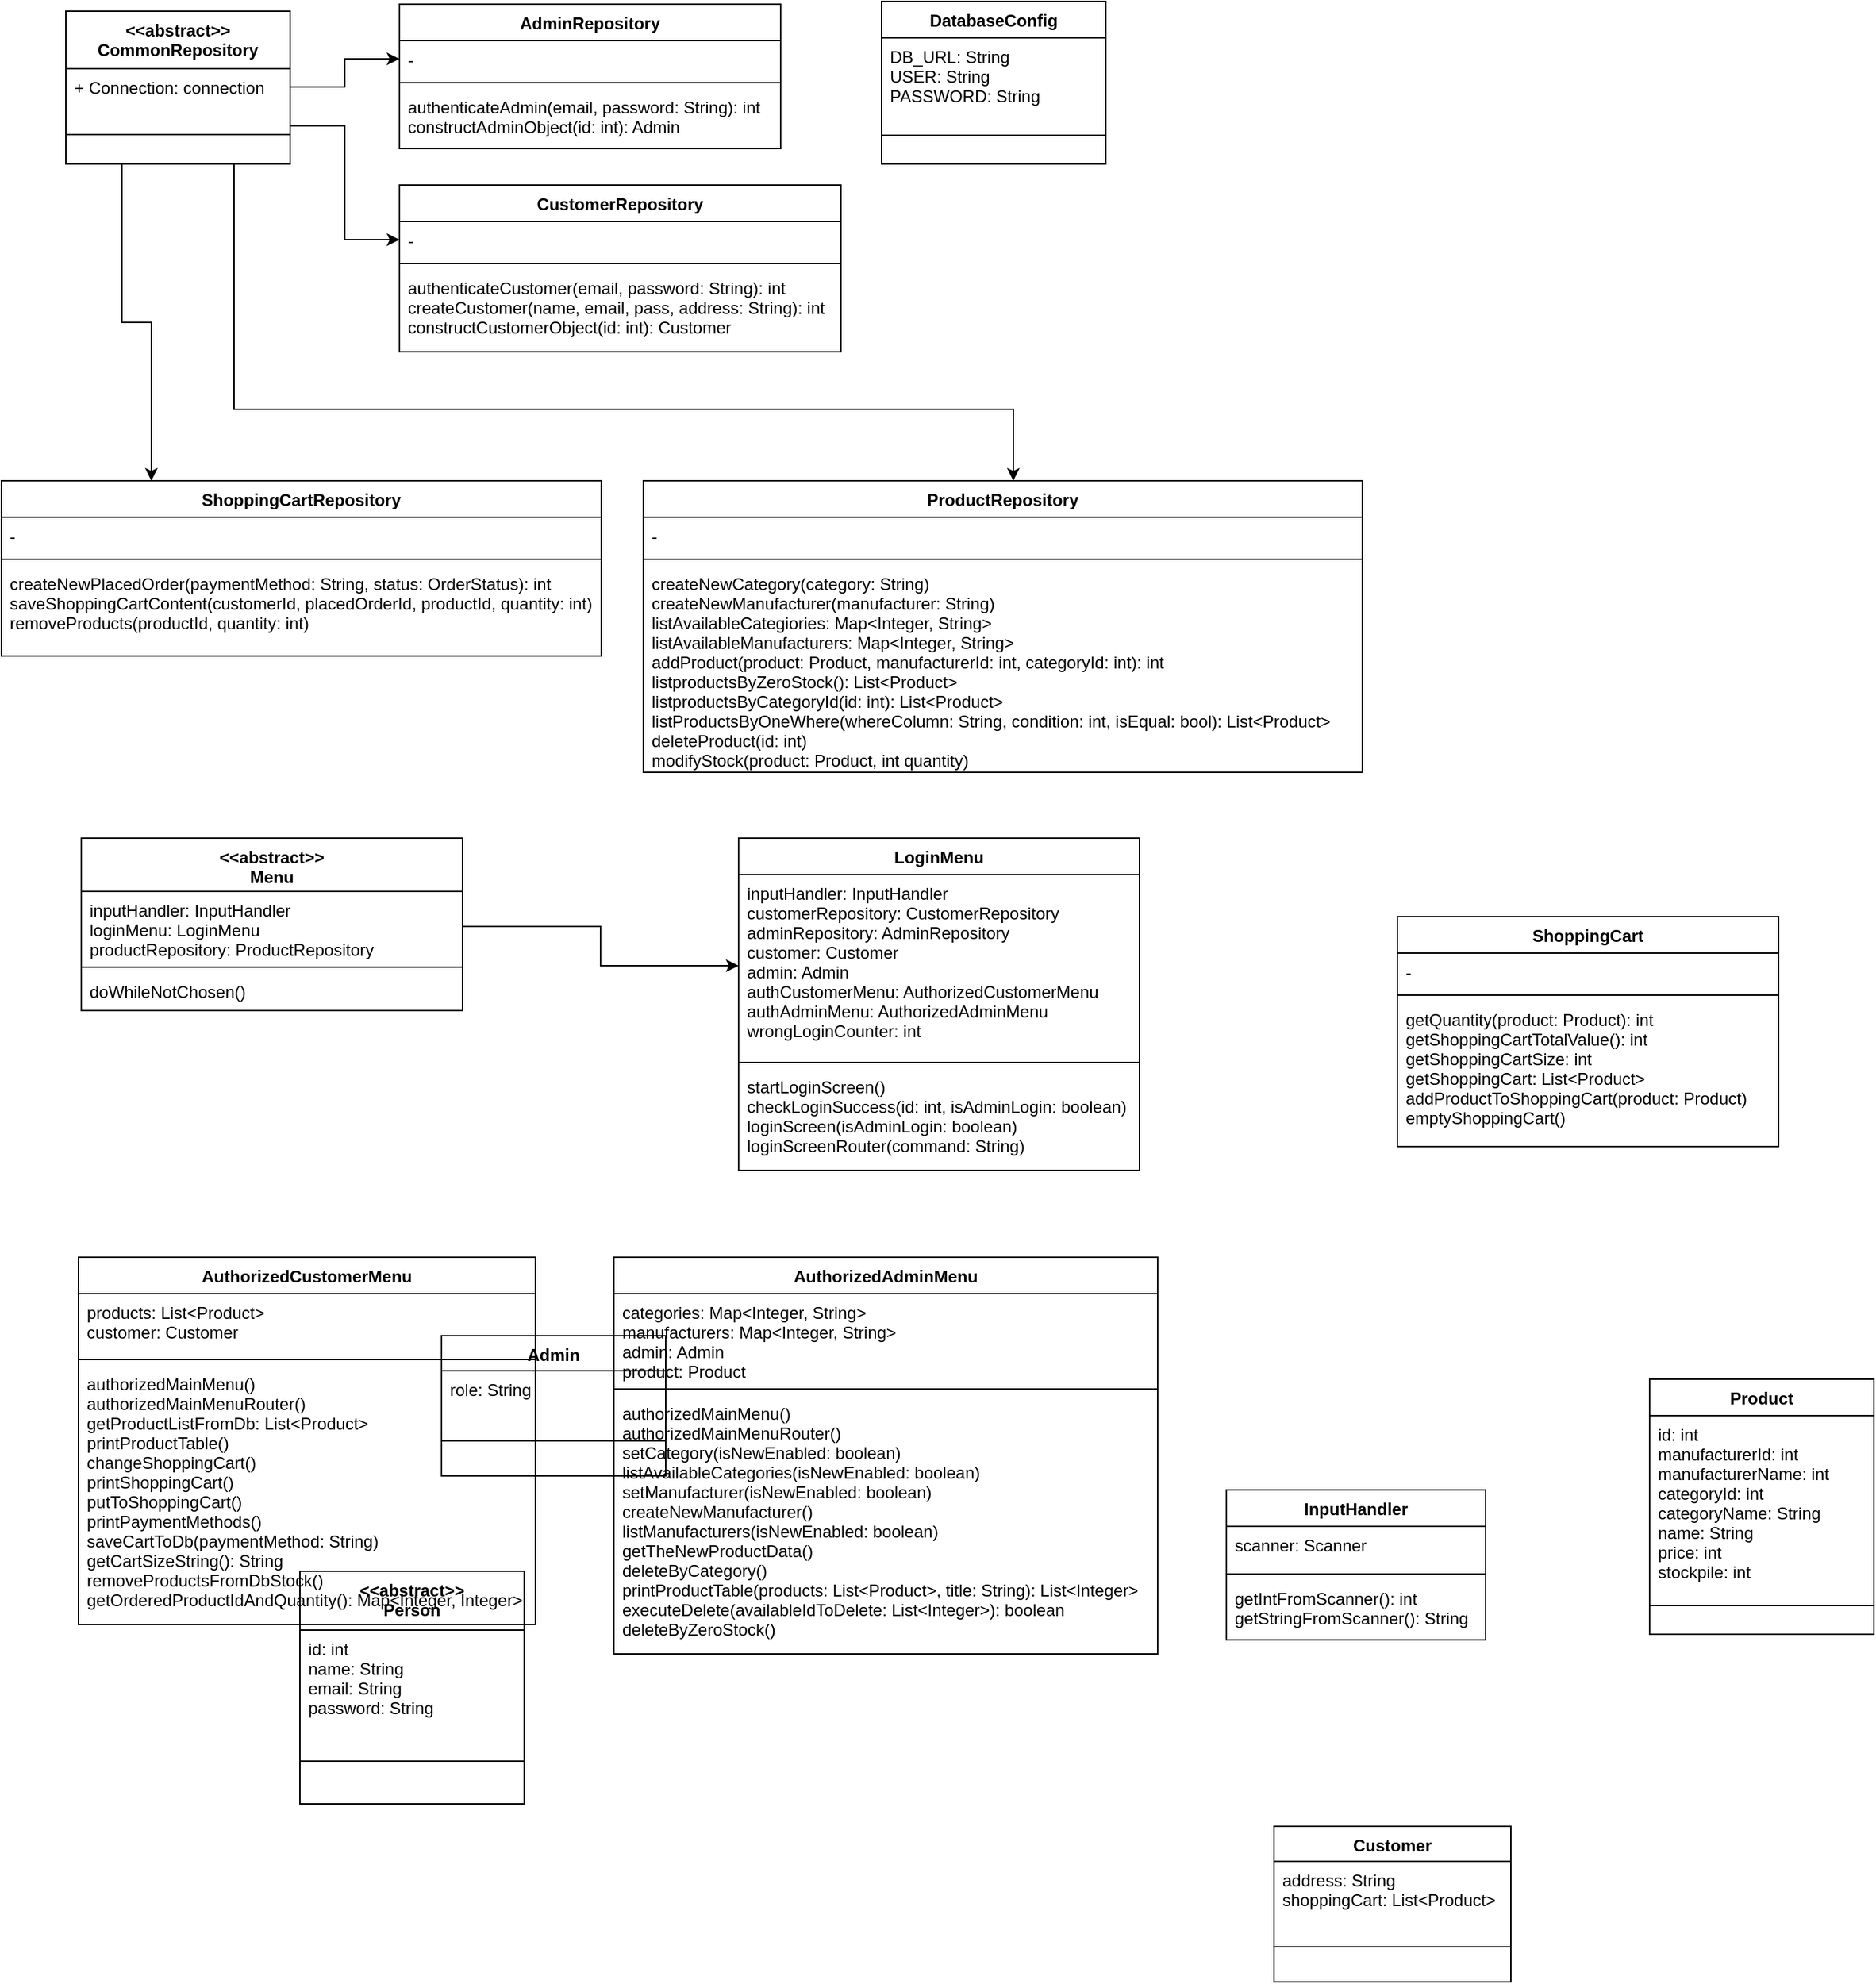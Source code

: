 <mxfile version="16.5.6" type="github">
  <diagram id="Z9Faffj7i-ukGWr66sX4" name="Page-1">
    <mxGraphModel dx="2651" dy="927" grid="0" gridSize="10" guides="1" tooltips="1" connect="1" arrows="1" fold="1" page="1" pageScale="1" pageWidth="827" pageHeight="1169" math="0" shadow="0">
      <root>
        <mxCell id="0" />
        <mxCell id="1" parent="0" />
        <mxCell id="MF9ZLf0BZo5JY9_R4jr4-91" style="edgeStyle=orthogonalEdgeStyle;rounded=0;orthogonalLoop=1;jettySize=auto;html=1;exitX=1;exitY=0.75;exitDx=0;exitDy=0;entryX=0;entryY=0.5;entryDx=0;entryDy=0;" edge="1" parent="1" source="MF9ZLf0BZo5JY9_R4jr4-1" target="MF9ZLf0BZo5JY9_R4jr4-25">
          <mxGeometry relative="1" as="geometry" />
        </mxCell>
        <mxCell id="MF9ZLf0BZo5JY9_R4jr4-92" style="edgeStyle=orthogonalEdgeStyle;rounded=0;orthogonalLoop=1;jettySize=auto;html=1;exitX=0.75;exitY=1;exitDx=0;exitDy=0;" edge="1" parent="1" source="MF9ZLf0BZo5JY9_R4jr4-1" target="MF9ZLf0BZo5JY9_R4jr4-37">
          <mxGeometry relative="1" as="geometry">
            <Array as="points">
              <mxPoint x="143" y="309" />
              <mxPoint x="699" y="309" />
            </Array>
          </mxGeometry>
        </mxCell>
        <mxCell id="MF9ZLf0BZo5JY9_R4jr4-93" style="edgeStyle=orthogonalEdgeStyle;rounded=0;orthogonalLoop=1;jettySize=auto;html=1;exitX=0.25;exitY=1;exitDx=0;exitDy=0;entryX=0.25;entryY=0;entryDx=0;entryDy=0;" edge="1" parent="1" source="MF9ZLf0BZo5JY9_R4jr4-1" target="MF9ZLf0BZo5JY9_R4jr4-41">
          <mxGeometry relative="1" as="geometry">
            <Array as="points">
              <mxPoint x="63" y="247" />
              <mxPoint x="84" y="247" />
            </Array>
          </mxGeometry>
        </mxCell>
        <mxCell id="MF9ZLf0BZo5JY9_R4jr4-1" value="&lt;&lt;abstract&gt;&gt;&#xa;CommonRepository" style="swimlane;fontStyle=1;align=center;verticalAlign=top;childLayout=stackLayout;horizontal=1;startSize=41;horizontalStack=0;resizeParent=1;resizeParentMax=0;resizeLast=0;collapsible=1;marginBottom=0;" vertex="1" parent="1">
          <mxGeometry x="23" y="25" width="160" height="109" as="geometry" />
        </mxCell>
        <mxCell id="MF9ZLf0BZo5JY9_R4jr4-2" value="+ Connection: connection" style="text;strokeColor=none;fillColor=none;align=left;verticalAlign=top;spacingLeft=4;spacingRight=4;overflow=hidden;rotatable=0;points=[[0,0.5],[1,0.5]];portConstraint=eastwest;" vertex="1" parent="MF9ZLf0BZo5JY9_R4jr4-1">
          <mxGeometry y="41" width="160" height="26" as="geometry" />
        </mxCell>
        <mxCell id="MF9ZLf0BZo5JY9_R4jr4-3" value="" style="line;strokeWidth=1;fillColor=none;align=left;verticalAlign=middle;spacingTop=-1;spacingLeft=3;spacingRight=3;rotatable=0;labelPosition=right;points=[];portConstraint=eastwest;" vertex="1" parent="MF9ZLf0BZo5JY9_R4jr4-1">
          <mxGeometry y="67" width="160" height="42" as="geometry" />
        </mxCell>
        <mxCell id="MF9ZLf0BZo5JY9_R4jr4-24" value="CustomerRepository" style="swimlane;fontStyle=1;align=center;verticalAlign=top;childLayout=stackLayout;horizontal=1;startSize=26;horizontalStack=0;resizeParent=1;resizeParentMax=0;resizeLast=0;collapsible=1;marginBottom=0;" vertex="1" parent="1">
          <mxGeometry x="261" y="149" width="315" height="119" as="geometry" />
        </mxCell>
        <mxCell id="MF9ZLf0BZo5JY9_R4jr4-25" value="-" style="text;strokeColor=none;fillColor=none;align=left;verticalAlign=top;spacingLeft=4;spacingRight=4;overflow=hidden;rotatable=0;points=[[0,0.5],[1,0.5]];portConstraint=eastwest;" vertex="1" parent="MF9ZLf0BZo5JY9_R4jr4-24">
          <mxGeometry y="26" width="315" height="26" as="geometry" />
        </mxCell>
        <mxCell id="MF9ZLf0BZo5JY9_R4jr4-26" value="" style="line;strokeWidth=1;fillColor=none;align=left;verticalAlign=middle;spacingTop=-1;spacingLeft=3;spacingRight=3;rotatable=0;labelPosition=right;points=[];portConstraint=eastwest;" vertex="1" parent="MF9ZLf0BZo5JY9_R4jr4-24">
          <mxGeometry y="52" width="315" height="8" as="geometry" />
        </mxCell>
        <mxCell id="MF9ZLf0BZo5JY9_R4jr4-27" value="authenticateCustomer(email, password: String): int&#xa;createCustomer(name, email, pass, address: String): int&#xa;constructCustomerObject(id: int): Customer&#xa;" style="text;strokeColor=none;fillColor=none;align=left;verticalAlign=top;spacingLeft=4;spacingRight=4;overflow=hidden;rotatable=0;points=[[0,0.5],[1,0.5]];portConstraint=eastwest;" vertex="1" parent="MF9ZLf0BZo5JY9_R4jr4-24">
          <mxGeometry y="60" width="315" height="59" as="geometry" />
        </mxCell>
        <mxCell id="MF9ZLf0BZo5JY9_R4jr4-28" value="AdminRepository" style="swimlane;fontStyle=1;align=center;verticalAlign=top;childLayout=stackLayout;horizontal=1;startSize=26;horizontalStack=0;resizeParent=1;resizeParentMax=0;resizeLast=0;collapsible=1;marginBottom=0;" vertex="1" parent="1">
          <mxGeometry x="261" y="20" width="272" height="103" as="geometry" />
        </mxCell>
        <mxCell id="MF9ZLf0BZo5JY9_R4jr4-29" value="-" style="text;strokeColor=none;fillColor=none;align=left;verticalAlign=top;spacingLeft=4;spacingRight=4;overflow=hidden;rotatable=0;points=[[0,0.5],[1,0.5]];portConstraint=eastwest;" vertex="1" parent="MF9ZLf0BZo5JY9_R4jr4-28">
          <mxGeometry y="26" width="272" height="26" as="geometry" />
        </mxCell>
        <mxCell id="MF9ZLf0BZo5JY9_R4jr4-30" value="" style="line;strokeWidth=1;fillColor=none;align=left;verticalAlign=middle;spacingTop=-1;spacingLeft=3;spacingRight=3;rotatable=0;labelPosition=right;points=[];portConstraint=eastwest;" vertex="1" parent="MF9ZLf0BZo5JY9_R4jr4-28">
          <mxGeometry y="52" width="272" height="8" as="geometry" />
        </mxCell>
        <mxCell id="MF9ZLf0BZo5JY9_R4jr4-31" value="authenticateAdmin(email, password: String): int&#xa;constructAdminObject(id: int): Admin" style="text;strokeColor=none;fillColor=none;align=left;verticalAlign=top;spacingLeft=4;spacingRight=4;overflow=hidden;rotatable=0;points=[[0,0.5],[1,0.5]];portConstraint=eastwest;" vertex="1" parent="MF9ZLf0BZo5JY9_R4jr4-28">
          <mxGeometry y="60" width="272" height="43" as="geometry" />
        </mxCell>
        <mxCell id="MF9ZLf0BZo5JY9_R4jr4-33" value="&lt;&lt;abstract&gt;&gt;&#xa;Person" style="swimlane;fontStyle=1;align=center;verticalAlign=top;childLayout=stackLayout;horizontal=1;startSize=42;horizontalStack=0;resizeParent=1;resizeParentMax=0;resizeLast=0;collapsible=1;marginBottom=0;" vertex="1" parent="1">
          <mxGeometry x="190" y="1138" width="160" height="166" as="geometry" />
        </mxCell>
        <mxCell id="MF9ZLf0BZo5JY9_R4jr4-34" value="id: int&#xa;name: String&#xa;email: String&#xa;password: String" style="text;strokeColor=none;fillColor=none;align=left;verticalAlign=top;spacingLeft=4;spacingRight=4;overflow=hidden;rotatable=0;points=[[0,0.5],[1,0.5]];portConstraint=eastwest;" vertex="1" parent="MF9ZLf0BZo5JY9_R4jr4-33">
          <mxGeometry y="42" width="160" height="63" as="geometry" />
        </mxCell>
        <mxCell id="MF9ZLf0BZo5JY9_R4jr4-35" value="" style="line;strokeWidth=1;fillColor=none;align=left;verticalAlign=middle;spacingTop=-1;spacingLeft=3;spacingRight=3;rotatable=0;labelPosition=right;points=[];portConstraint=eastwest;" vertex="1" parent="MF9ZLf0BZo5JY9_R4jr4-33">
          <mxGeometry y="105" width="160" height="61" as="geometry" />
        </mxCell>
        <mxCell id="MF9ZLf0BZo5JY9_R4jr4-37" value="ProductRepository" style="swimlane;fontStyle=1;align=center;verticalAlign=top;childLayout=stackLayout;horizontal=1;startSize=26;horizontalStack=0;resizeParent=1;resizeParentMax=0;resizeLast=0;collapsible=1;marginBottom=0;" vertex="1" parent="1">
          <mxGeometry x="435" y="360" width="513" height="208" as="geometry" />
        </mxCell>
        <mxCell id="MF9ZLf0BZo5JY9_R4jr4-38" value="-" style="text;strokeColor=none;fillColor=none;align=left;verticalAlign=top;spacingLeft=4;spacingRight=4;overflow=hidden;rotatable=0;points=[[0,0.5],[1,0.5]];portConstraint=eastwest;" vertex="1" parent="MF9ZLf0BZo5JY9_R4jr4-37">
          <mxGeometry y="26" width="513" height="26" as="geometry" />
        </mxCell>
        <mxCell id="MF9ZLf0BZo5JY9_R4jr4-39" value="" style="line;strokeWidth=1;fillColor=none;align=left;verticalAlign=middle;spacingTop=-1;spacingLeft=3;spacingRight=3;rotatable=0;labelPosition=right;points=[];portConstraint=eastwest;" vertex="1" parent="MF9ZLf0BZo5JY9_R4jr4-37">
          <mxGeometry y="52" width="513" height="8" as="geometry" />
        </mxCell>
        <mxCell id="MF9ZLf0BZo5JY9_R4jr4-40" value="createNewCategory(category: String)&#xa;createNewManufacturer(manufacturer: String)&#xa;listAvailableCategiories: Map&lt;Integer, String&gt;&#xa;listAvailableManufacturers: Map&lt;Integer, String&gt;&#xa;addProduct(product: Product, manufacturerId: int, categoryId: int): int&#xa;listproductsByZeroStock(): List&lt;Product&gt;&#xa;listproductsByCategoryId(id: int): List&lt;Product&gt;&#xa;listProductsByOneWhere(whereColumn: String, condition: int, isEqual: bool): List&lt;Product&gt;&#xa;deleteProduct(id: int)&#xa;modifyStock(product: Product, int quantity)&#xa;&#xa;" style="text;strokeColor=none;fillColor=none;align=left;verticalAlign=top;spacingLeft=4;spacingRight=4;overflow=hidden;rotatable=0;points=[[0,0.5],[1,0.5]];portConstraint=eastwest;" vertex="1" parent="MF9ZLf0BZo5JY9_R4jr4-37">
          <mxGeometry y="60" width="513" height="148" as="geometry" />
        </mxCell>
        <mxCell id="MF9ZLf0BZo5JY9_R4jr4-41" value="ShoppingCartRepository" style="swimlane;fontStyle=1;align=center;verticalAlign=top;childLayout=stackLayout;horizontal=1;startSize=26;horizontalStack=0;resizeParent=1;resizeParentMax=0;resizeLast=0;collapsible=1;marginBottom=0;" vertex="1" parent="1">
          <mxGeometry x="-23" y="360" width="428" height="125" as="geometry" />
        </mxCell>
        <mxCell id="MF9ZLf0BZo5JY9_R4jr4-42" value="-" style="text;strokeColor=none;fillColor=none;align=left;verticalAlign=top;spacingLeft=4;spacingRight=4;overflow=hidden;rotatable=0;points=[[0,0.5],[1,0.5]];portConstraint=eastwest;" vertex="1" parent="MF9ZLf0BZo5JY9_R4jr4-41">
          <mxGeometry y="26" width="428" height="26" as="geometry" />
        </mxCell>
        <mxCell id="MF9ZLf0BZo5JY9_R4jr4-43" value="" style="line;strokeWidth=1;fillColor=none;align=left;verticalAlign=middle;spacingTop=-1;spacingLeft=3;spacingRight=3;rotatable=0;labelPosition=right;points=[];portConstraint=eastwest;" vertex="1" parent="MF9ZLf0BZo5JY9_R4jr4-41">
          <mxGeometry y="52" width="428" height="8" as="geometry" />
        </mxCell>
        <mxCell id="MF9ZLf0BZo5JY9_R4jr4-44" value="createNewPlacedOrder(paymentMethod: String, status: OrderStatus): int&#xa;saveShoppingCartContent(customerId, placedOrderId, productId, quantity: int)&#xa;removeProducts(productId, quantity: int)" style="text;strokeColor=none;fillColor=none;align=left;verticalAlign=top;spacingLeft=4;spacingRight=4;overflow=hidden;rotatable=0;points=[[0,0.5],[1,0.5]];portConstraint=eastwest;" vertex="1" parent="MF9ZLf0BZo5JY9_R4jr4-41">
          <mxGeometry y="60" width="428" height="65" as="geometry" />
        </mxCell>
        <mxCell id="MF9ZLf0BZo5JY9_R4jr4-45" value="DatabaseConfig" style="swimlane;fontStyle=1;align=center;verticalAlign=top;childLayout=stackLayout;horizontal=1;startSize=26;horizontalStack=0;resizeParent=1;resizeParentMax=0;resizeLast=0;collapsible=1;marginBottom=0;" vertex="1" parent="1">
          <mxGeometry x="605" y="18" width="160" height="116" as="geometry" />
        </mxCell>
        <mxCell id="MF9ZLf0BZo5JY9_R4jr4-46" value="DB_URL: String&#xa;USER: String&#xa;PASSWORD: String" style="text;strokeColor=none;fillColor=none;align=left;verticalAlign=top;spacingLeft=4;spacingRight=4;overflow=hidden;rotatable=0;points=[[0,0.5],[1,0.5]];portConstraint=eastwest;" vertex="1" parent="MF9ZLf0BZo5JY9_R4jr4-45">
          <mxGeometry y="26" width="160" height="49" as="geometry" />
        </mxCell>
        <mxCell id="MF9ZLf0BZo5JY9_R4jr4-47" value="" style="line;strokeWidth=1;fillColor=none;align=left;verticalAlign=middle;spacingTop=-1;spacingLeft=3;spacingRight=3;rotatable=0;labelPosition=right;points=[];portConstraint=eastwest;" vertex="1" parent="MF9ZLf0BZo5JY9_R4jr4-45">
          <mxGeometry y="75" width="160" height="41" as="geometry" />
        </mxCell>
        <mxCell id="MF9ZLf0BZo5JY9_R4jr4-49" value="Admin" style="swimlane;fontStyle=1;align=center;verticalAlign=top;childLayout=stackLayout;horizontal=1;startSize=25;horizontalStack=0;resizeParent=1;resizeParentMax=0;resizeLast=0;collapsible=1;marginBottom=0;" vertex="1" parent="1">
          <mxGeometry x="291" y="970" width="160" height="100" as="geometry" />
        </mxCell>
        <mxCell id="MF9ZLf0BZo5JY9_R4jr4-50" value="role: String" style="text;strokeColor=none;fillColor=none;align=left;verticalAlign=top;spacingLeft=4;spacingRight=4;overflow=hidden;rotatable=0;points=[[0,0.5],[1,0.5]];portConstraint=eastwest;" vertex="1" parent="MF9ZLf0BZo5JY9_R4jr4-49">
          <mxGeometry y="25" width="160" height="25" as="geometry" />
        </mxCell>
        <mxCell id="MF9ZLf0BZo5JY9_R4jr4-51" value="" style="line;strokeWidth=1;fillColor=none;align=left;verticalAlign=middle;spacingTop=-1;spacingLeft=3;spacingRight=3;rotatable=0;labelPosition=right;points=[];portConstraint=eastwest;" vertex="1" parent="MF9ZLf0BZo5JY9_R4jr4-49">
          <mxGeometry y="50" width="160" height="50" as="geometry" />
        </mxCell>
        <mxCell id="MF9ZLf0BZo5JY9_R4jr4-52" value="Customer" style="swimlane;fontStyle=1;align=center;verticalAlign=top;childLayout=stackLayout;horizontal=1;startSize=25;horizontalStack=0;resizeParent=1;resizeParentMax=0;resizeLast=0;collapsible=1;marginBottom=0;" vertex="1" parent="1">
          <mxGeometry x="885" y="1320" width="169" height="111" as="geometry" />
        </mxCell>
        <mxCell id="MF9ZLf0BZo5JY9_R4jr4-53" value="address: String&#xa;shoppingCart: List&lt;Product&gt;" style="text;strokeColor=none;fillColor=none;align=left;verticalAlign=top;spacingLeft=4;spacingRight=4;overflow=hidden;rotatable=0;points=[[0,0.5],[1,0.5]];portConstraint=eastwest;" vertex="1" parent="MF9ZLf0BZo5JY9_R4jr4-52">
          <mxGeometry y="25" width="169" height="36" as="geometry" />
        </mxCell>
        <mxCell id="MF9ZLf0BZo5JY9_R4jr4-54" value="" style="line;strokeWidth=1;fillColor=none;align=left;verticalAlign=middle;spacingTop=-1;spacingLeft=3;spacingRight=3;rotatable=0;labelPosition=right;points=[];portConstraint=eastwest;" vertex="1" parent="MF9ZLf0BZo5JY9_R4jr4-52">
          <mxGeometry y="61" width="169" height="50" as="geometry" />
        </mxCell>
        <mxCell id="MF9ZLf0BZo5JY9_R4jr4-55" value="Product" style="swimlane;fontStyle=1;align=center;verticalAlign=top;childLayout=stackLayout;horizontal=1;startSize=26;horizontalStack=0;resizeParent=1;resizeParentMax=0;resizeLast=0;collapsible=1;marginBottom=0;" vertex="1" parent="1">
          <mxGeometry x="1153" y="1001" width="160" height="182" as="geometry" />
        </mxCell>
        <mxCell id="MF9ZLf0BZo5JY9_R4jr4-56" value="id: int&#xa;manufacturerId: int&#xa;manufacturerName: int&#xa;categoryId: int&#xa;categoryName: String&#xa;name: String&#xa;price: int&#xa;stockpile: int" style="text;strokeColor=none;fillColor=none;align=left;verticalAlign=top;spacingLeft=4;spacingRight=4;overflow=hidden;rotatable=0;points=[[0,0.5],[1,0.5]];portConstraint=eastwest;" vertex="1" parent="MF9ZLf0BZo5JY9_R4jr4-55">
          <mxGeometry y="26" width="160" height="115" as="geometry" />
        </mxCell>
        <mxCell id="MF9ZLf0BZo5JY9_R4jr4-57" value="" style="line;strokeWidth=1;fillColor=none;align=left;verticalAlign=middle;spacingTop=-1;spacingLeft=3;spacingRight=3;rotatable=0;labelPosition=right;points=[];portConstraint=eastwest;" vertex="1" parent="MF9ZLf0BZo5JY9_R4jr4-55">
          <mxGeometry y="141" width="160" height="41" as="geometry" />
        </mxCell>
        <mxCell id="MF9ZLf0BZo5JY9_R4jr4-61" value="ShoppingCart" style="swimlane;fontStyle=1;align=center;verticalAlign=top;childLayout=stackLayout;horizontal=1;startSize=26;horizontalStack=0;resizeParent=1;resizeParentMax=0;resizeLast=0;collapsible=1;marginBottom=0;" vertex="1" parent="1">
          <mxGeometry x="973" y="671" width="272" height="164" as="geometry" />
        </mxCell>
        <mxCell id="MF9ZLf0BZo5JY9_R4jr4-62" value="-" style="text;strokeColor=none;fillColor=none;align=left;verticalAlign=top;spacingLeft=4;spacingRight=4;overflow=hidden;rotatable=0;points=[[0,0.5],[1,0.5]];portConstraint=eastwest;" vertex="1" parent="MF9ZLf0BZo5JY9_R4jr4-61">
          <mxGeometry y="26" width="272" height="26" as="geometry" />
        </mxCell>
        <mxCell id="MF9ZLf0BZo5JY9_R4jr4-63" value="" style="line;strokeWidth=1;fillColor=none;align=left;verticalAlign=middle;spacingTop=-1;spacingLeft=3;spacingRight=3;rotatable=0;labelPosition=right;points=[];portConstraint=eastwest;" vertex="1" parent="MF9ZLf0BZo5JY9_R4jr4-61">
          <mxGeometry y="52" width="272" height="8" as="geometry" />
        </mxCell>
        <mxCell id="MF9ZLf0BZo5JY9_R4jr4-64" value="getQuantity(product: Product): int&#xa;getShoppingCartTotalValue(): int&#xa;getShoppingCartSize: int&#xa;getShoppingCart: List&lt;Product&gt;&#xa;addProductToShoppingCart(product: Product)&#xa;emptyShoppingCart()" style="text;strokeColor=none;fillColor=none;align=left;verticalAlign=top;spacingLeft=4;spacingRight=4;overflow=hidden;rotatable=0;points=[[0,0.5],[1,0.5]];portConstraint=eastwest;" vertex="1" parent="MF9ZLf0BZo5JY9_R4jr4-61">
          <mxGeometry y="60" width="272" height="104" as="geometry" />
        </mxCell>
        <mxCell id="MF9ZLf0BZo5JY9_R4jr4-65" value="&lt;&lt;abstract&gt;&gt;&#xa;Menu" style="swimlane;fontStyle=1;align=center;verticalAlign=top;childLayout=stackLayout;horizontal=1;startSize=38;horizontalStack=0;resizeParent=1;resizeParentMax=0;resizeLast=0;collapsible=1;marginBottom=0;" vertex="1" parent="1">
          <mxGeometry x="34" y="615" width="272" height="123" as="geometry" />
        </mxCell>
        <mxCell id="MF9ZLf0BZo5JY9_R4jr4-66" value="inputHandler: InputHandler&#xa;loginMenu: LoginMenu&#xa;productRepository: ProductRepository" style="text;strokeColor=none;fillColor=none;align=left;verticalAlign=top;spacingLeft=4;spacingRight=4;overflow=hidden;rotatable=0;points=[[0,0.5],[1,0.5]];portConstraint=eastwest;" vertex="1" parent="MF9ZLf0BZo5JY9_R4jr4-65">
          <mxGeometry y="38" width="272" height="50" as="geometry" />
        </mxCell>
        <mxCell id="MF9ZLf0BZo5JY9_R4jr4-67" value="" style="line;strokeWidth=1;fillColor=none;align=left;verticalAlign=middle;spacingTop=-1;spacingLeft=3;spacingRight=3;rotatable=0;labelPosition=right;points=[];portConstraint=eastwest;" vertex="1" parent="MF9ZLf0BZo5JY9_R4jr4-65">
          <mxGeometry y="88" width="272" height="8" as="geometry" />
        </mxCell>
        <mxCell id="MF9ZLf0BZo5JY9_R4jr4-68" value="doWhileNotChosen()" style="text;strokeColor=none;fillColor=none;align=left;verticalAlign=top;spacingLeft=4;spacingRight=4;overflow=hidden;rotatable=0;points=[[0,0.5],[1,0.5]];portConstraint=eastwest;" vertex="1" parent="MF9ZLf0BZo5JY9_R4jr4-65">
          <mxGeometry y="96" width="272" height="27" as="geometry" />
        </mxCell>
        <mxCell id="MF9ZLf0BZo5JY9_R4jr4-73" value="LoginMenu" style="swimlane;fontStyle=1;align=center;verticalAlign=top;childLayout=stackLayout;horizontal=1;startSize=26;horizontalStack=0;resizeParent=1;resizeParentMax=0;resizeLast=0;collapsible=1;marginBottom=0;" vertex="1" parent="1">
          <mxGeometry x="503" y="615" width="286" height="237" as="geometry" />
        </mxCell>
        <mxCell id="MF9ZLf0BZo5JY9_R4jr4-74" value="inputHandler: InputHandler&#xa;customerRepository: CustomerRepository&#xa;adminRepository: AdminRepository&#xa;customer: Customer&#xa;admin: Admin&#xa;authCustomerMenu: AuthorizedCustomerMenu&#xa;authAdminMenu: AuthorizedAdminMenu&#xa;wrongLoginCounter: int" style="text;strokeColor=none;fillColor=none;align=left;verticalAlign=top;spacingLeft=4;spacingRight=4;overflow=hidden;rotatable=0;points=[[0,0.5],[1,0.5]];portConstraint=eastwest;" vertex="1" parent="MF9ZLf0BZo5JY9_R4jr4-73">
          <mxGeometry y="26" width="286" height="130" as="geometry" />
        </mxCell>
        <mxCell id="MF9ZLf0BZo5JY9_R4jr4-75" value="" style="line;strokeWidth=1;fillColor=none;align=left;verticalAlign=middle;spacingTop=-1;spacingLeft=3;spacingRight=3;rotatable=0;labelPosition=right;points=[];portConstraint=eastwest;" vertex="1" parent="MF9ZLf0BZo5JY9_R4jr4-73">
          <mxGeometry y="156" width="286" height="8" as="geometry" />
        </mxCell>
        <mxCell id="MF9ZLf0BZo5JY9_R4jr4-76" value="startLoginScreen()&#xa;checkLoginSuccess(id: int, isAdminLogin: boolean)&#xa;loginScreen(isAdminLogin: boolean)&#xa;loginScreenRouter(command: String)" style="text;strokeColor=none;fillColor=none;align=left;verticalAlign=top;spacingLeft=4;spacingRight=4;overflow=hidden;rotatable=0;points=[[0,0.5],[1,0.5]];portConstraint=eastwest;" vertex="1" parent="MF9ZLf0BZo5JY9_R4jr4-73">
          <mxGeometry y="164" width="286" height="73" as="geometry" />
        </mxCell>
        <mxCell id="MF9ZLf0BZo5JY9_R4jr4-77" value="InputHandler" style="swimlane;fontStyle=1;align=center;verticalAlign=top;childLayout=stackLayout;horizontal=1;startSize=26;horizontalStack=0;resizeParent=1;resizeParentMax=0;resizeLast=0;collapsible=1;marginBottom=0;" vertex="1" parent="1">
          <mxGeometry x="851" y="1080" width="185" height="107" as="geometry" />
        </mxCell>
        <mxCell id="MF9ZLf0BZo5JY9_R4jr4-78" value="scanner: Scanner" style="text;strokeColor=none;fillColor=none;align=left;verticalAlign=top;spacingLeft=4;spacingRight=4;overflow=hidden;rotatable=0;points=[[0,0.5],[1,0.5]];portConstraint=eastwest;" vertex="1" parent="MF9ZLf0BZo5JY9_R4jr4-77">
          <mxGeometry y="26" width="185" height="30" as="geometry" />
        </mxCell>
        <mxCell id="MF9ZLf0BZo5JY9_R4jr4-79" value="" style="line;strokeWidth=1;fillColor=none;align=left;verticalAlign=middle;spacingTop=-1;spacingLeft=3;spacingRight=3;rotatable=0;labelPosition=right;points=[];portConstraint=eastwest;" vertex="1" parent="MF9ZLf0BZo5JY9_R4jr4-77">
          <mxGeometry y="56" width="185" height="8" as="geometry" />
        </mxCell>
        <mxCell id="MF9ZLf0BZo5JY9_R4jr4-80" value="getIntFromScanner(): int&#xa;getStringFromScanner(): String" style="text;strokeColor=none;fillColor=none;align=left;verticalAlign=top;spacingLeft=4;spacingRight=4;overflow=hidden;rotatable=0;points=[[0,0.5],[1,0.5]];portConstraint=eastwest;" vertex="1" parent="MF9ZLf0BZo5JY9_R4jr4-77">
          <mxGeometry y="64" width="185" height="43" as="geometry" />
        </mxCell>
        <mxCell id="MF9ZLf0BZo5JY9_R4jr4-81" value="AuthorizedCustomerMenu" style="swimlane;fontStyle=1;align=center;verticalAlign=top;childLayout=stackLayout;horizontal=1;startSize=26;horizontalStack=0;resizeParent=1;resizeParentMax=0;resizeLast=0;collapsible=1;marginBottom=0;" vertex="1" parent="1">
          <mxGeometry x="32" y="914" width="326" height="262" as="geometry" />
        </mxCell>
        <mxCell id="MF9ZLf0BZo5JY9_R4jr4-82" value="products: List&lt;Product&gt;&#xa;customer: Customer" style="text;strokeColor=none;fillColor=none;align=left;verticalAlign=top;spacingLeft=4;spacingRight=4;overflow=hidden;rotatable=0;points=[[0,0.5],[1,0.5]];portConstraint=eastwest;" vertex="1" parent="MF9ZLf0BZo5JY9_R4jr4-81">
          <mxGeometry y="26" width="326" height="43" as="geometry" />
        </mxCell>
        <mxCell id="MF9ZLf0BZo5JY9_R4jr4-83" value="" style="line;strokeWidth=1;fillColor=none;align=left;verticalAlign=middle;spacingTop=-1;spacingLeft=3;spacingRight=3;rotatable=0;labelPosition=right;points=[];portConstraint=eastwest;" vertex="1" parent="MF9ZLf0BZo5JY9_R4jr4-81">
          <mxGeometry y="69" width="326" height="8" as="geometry" />
        </mxCell>
        <mxCell id="MF9ZLf0BZo5JY9_R4jr4-84" value="authorizedMainMenu()&#xa;authorizedMainMenuRouter()&#xa;getProductListFromDb: List&lt;Product&gt;&#xa;printProductTable()&#xa;changeShoppingCart()&#xa;printShoppingCart()&#xa;putToShoppingCart()&#xa;printPaymentMethods()&#xa;saveCartToDb(paymentMethod: String)&#xa;getCartSizeString(): String&#xa;removeProductsFromDbStock()&#xa;getOrderedProductIdAndQuantity(): Map&lt;Integer, Integer&gt;" style="text;strokeColor=none;fillColor=none;align=left;verticalAlign=top;spacingLeft=4;spacingRight=4;overflow=hidden;rotatable=0;points=[[0,0.5],[1,0.5]];portConstraint=eastwest;" vertex="1" parent="MF9ZLf0BZo5JY9_R4jr4-81">
          <mxGeometry y="77" width="326" height="185" as="geometry" />
        </mxCell>
        <mxCell id="MF9ZLf0BZo5JY9_R4jr4-85" value="AuthorizedAdminMenu" style="swimlane;fontStyle=1;align=center;verticalAlign=top;childLayout=stackLayout;horizontal=1;startSize=26;horizontalStack=0;resizeParent=1;resizeParentMax=0;resizeLast=0;collapsible=1;marginBottom=0;" vertex="1" parent="1">
          <mxGeometry x="414" y="914" width="388" height="283" as="geometry" />
        </mxCell>
        <mxCell id="MF9ZLf0BZo5JY9_R4jr4-86" value="categories: Map&lt;Integer, String&gt;&#xa;manufacturers: Map&lt;Integer, String&gt;&#xa;admin: Admin&#xa;product: Product" style="text;strokeColor=none;fillColor=none;align=left;verticalAlign=top;spacingLeft=4;spacingRight=4;overflow=hidden;rotatable=0;points=[[0,0.5],[1,0.5]];portConstraint=eastwest;" vertex="1" parent="MF9ZLf0BZo5JY9_R4jr4-85">
          <mxGeometry y="26" width="388" height="64" as="geometry" />
        </mxCell>
        <mxCell id="MF9ZLf0BZo5JY9_R4jr4-87" value="" style="line;strokeWidth=1;fillColor=none;align=left;verticalAlign=middle;spacingTop=-1;spacingLeft=3;spacingRight=3;rotatable=0;labelPosition=right;points=[];portConstraint=eastwest;" vertex="1" parent="MF9ZLf0BZo5JY9_R4jr4-85">
          <mxGeometry y="90" width="388" height="8" as="geometry" />
        </mxCell>
        <mxCell id="MF9ZLf0BZo5JY9_R4jr4-88" value="authorizedMainMenu()&#xa;authorizedMainMenuRouter()&#xa;setCategory(isNewEnabled: boolean)&#xa;listAvailableCategories(isNewEnabled: boolean)&#xa;setManufacturer(isNewEnabled: boolean)&#xa;createNewManufacturer()&#xa;listManufacturers(isNewEnabled: boolean)&#xa;getTheNewProductData()&#xa;deleteByCategory()&#xa;printProductTable(products: List&lt;Product&gt;, title: String): List&lt;Integer&gt;&#xa;executeDelete(availableIdToDelete: List&lt;Integer&gt;): boolean&#xa;deleteByZeroStock()" style="text;strokeColor=none;fillColor=none;align=left;verticalAlign=top;spacingLeft=4;spacingRight=4;overflow=hidden;rotatable=0;points=[[0,0.5],[1,0.5]];portConstraint=eastwest;" vertex="1" parent="MF9ZLf0BZo5JY9_R4jr4-85">
          <mxGeometry y="98" width="388" height="185" as="geometry" />
        </mxCell>
        <mxCell id="MF9ZLf0BZo5JY9_R4jr4-90" style="edgeStyle=orthogonalEdgeStyle;rounded=0;orthogonalLoop=1;jettySize=auto;html=1;exitX=1;exitY=0.5;exitDx=0;exitDy=0;entryX=0;entryY=0.5;entryDx=0;entryDy=0;" edge="1" parent="1" source="MF9ZLf0BZo5JY9_R4jr4-2" target="MF9ZLf0BZo5JY9_R4jr4-29">
          <mxGeometry relative="1" as="geometry" />
        </mxCell>
        <mxCell id="MF9ZLf0BZo5JY9_R4jr4-94" style="edgeStyle=orthogonalEdgeStyle;rounded=0;orthogonalLoop=1;jettySize=auto;html=1;exitX=1;exitY=0.5;exitDx=0;exitDy=0;" edge="1" parent="1" source="MF9ZLf0BZo5JY9_R4jr4-66" target="MF9ZLf0BZo5JY9_R4jr4-74">
          <mxGeometry relative="1" as="geometry" />
        </mxCell>
      </root>
    </mxGraphModel>
  </diagram>
</mxfile>

